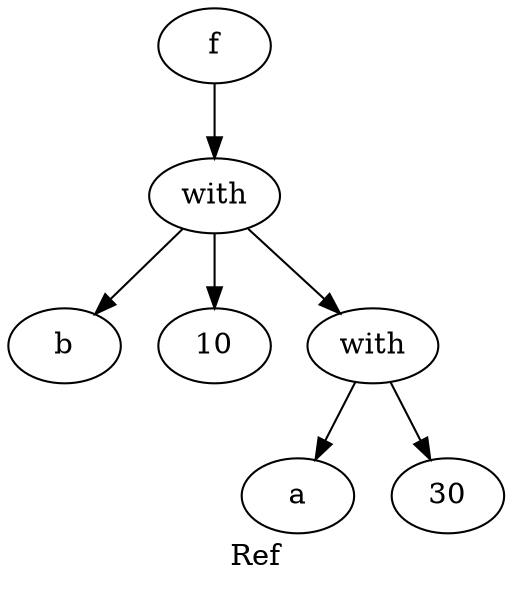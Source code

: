 digraph grafo {
  label="Ref";
  88167088652352 [ label="f" ];
  88167088652352 -> 88167088652496;
  88167088652496 [ label="with" ];
  88167088652496 -> 88167088652400;
  88167088652400 [ label="b" ];
  88167088652496 -> 88167088652448;
  88167088652448 [ label="10" ];
  88167088652496 -> 88167088652640;
  88167088652640 [ label="with" ];
  88167088652640 -> 88167088652544;
  88167088652544 [ label="a" ];
  88167088652640 -> 88167088652592;
  88167088652592 [ label="30" ];
}
